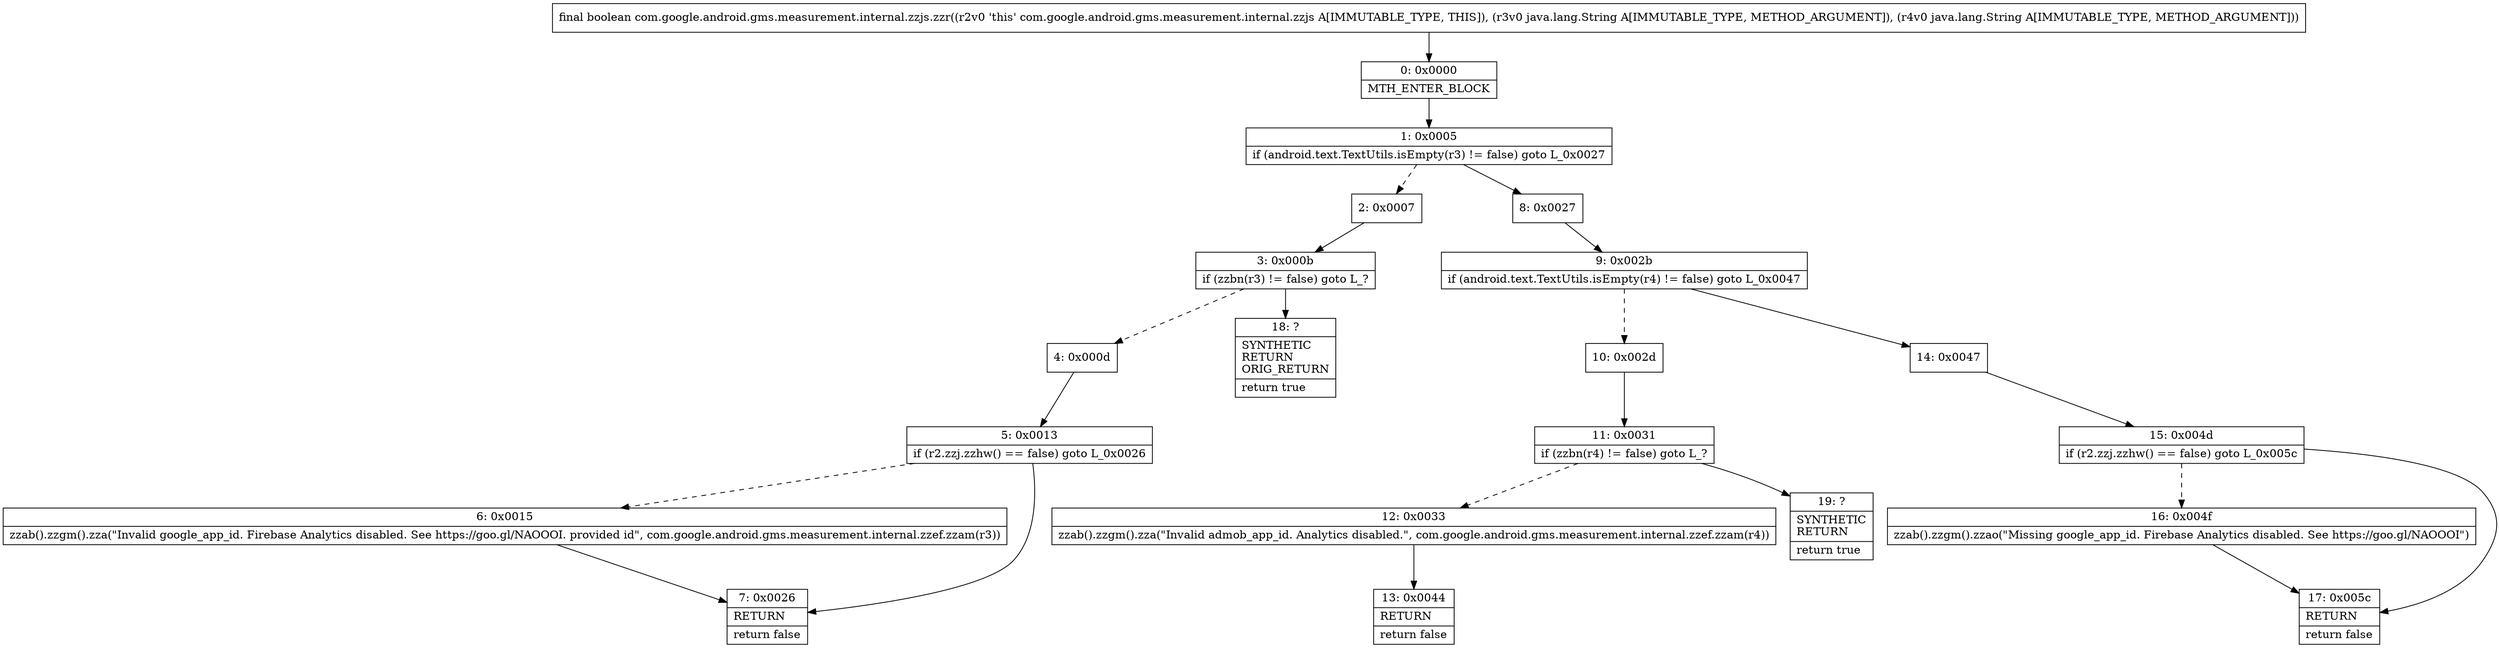 digraph "CFG forcom.google.android.gms.measurement.internal.zzjs.zzr(Ljava\/lang\/String;Ljava\/lang\/String;)Z" {
Node_0 [shape=record,label="{0\:\ 0x0000|MTH_ENTER_BLOCK\l}"];
Node_1 [shape=record,label="{1\:\ 0x0005|if (android.text.TextUtils.isEmpty(r3) != false) goto L_0x0027\l}"];
Node_2 [shape=record,label="{2\:\ 0x0007}"];
Node_3 [shape=record,label="{3\:\ 0x000b|if (zzbn(r3) != false) goto L_?\l}"];
Node_4 [shape=record,label="{4\:\ 0x000d}"];
Node_5 [shape=record,label="{5\:\ 0x0013|if (r2.zzj.zzhw() == false) goto L_0x0026\l}"];
Node_6 [shape=record,label="{6\:\ 0x0015|zzab().zzgm().zza(\"Invalid google_app_id. Firebase Analytics disabled. See https:\/\/goo.gl\/NAOOOI. provided id\", com.google.android.gms.measurement.internal.zzef.zzam(r3))\l}"];
Node_7 [shape=record,label="{7\:\ 0x0026|RETURN\l|return false\l}"];
Node_8 [shape=record,label="{8\:\ 0x0027}"];
Node_9 [shape=record,label="{9\:\ 0x002b|if (android.text.TextUtils.isEmpty(r4) != false) goto L_0x0047\l}"];
Node_10 [shape=record,label="{10\:\ 0x002d}"];
Node_11 [shape=record,label="{11\:\ 0x0031|if (zzbn(r4) != false) goto L_?\l}"];
Node_12 [shape=record,label="{12\:\ 0x0033|zzab().zzgm().zza(\"Invalid admob_app_id. Analytics disabled.\", com.google.android.gms.measurement.internal.zzef.zzam(r4))\l}"];
Node_13 [shape=record,label="{13\:\ 0x0044|RETURN\l|return false\l}"];
Node_14 [shape=record,label="{14\:\ 0x0047}"];
Node_15 [shape=record,label="{15\:\ 0x004d|if (r2.zzj.zzhw() == false) goto L_0x005c\l}"];
Node_16 [shape=record,label="{16\:\ 0x004f|zzab().zzgm().zzao(\"Missing google_app_id. Firebase Analytics disabled. See https:\/\/goo.gl\/NAOOOI\")\l}"];
Node_17 [shape=record,label="{17\:\ 0x005c|RETURN\l|return false\l}"];
Node_18 [shape=record,label="{18\:\ ?|SYNTHETIC\lRETURN\lORIG_RETURN\l|return true\l}"];
Node_19 [shape=record,label="{19\:\ ?|SYNTHETIC\lRETURN\l|return true\l}"];
MethodNode[shape=record,label="{final boolean com.google.android.gms.measurement.internal.zzjs.zzr((r2v0 'this' com.google.android.gms.measurement.internal.zzjs A[IMMUTABLE_TYPE, THIS]), (r3v0 java.lang.String A[IMMUTABLE_TYPE, METHOD_ARGUMENT]), (r4v0 java.lang.String A[IMMUTABLE_TYPE, METHOD_ARGUMENT])) }"];
MethodNode -> Node_0;
Node_0 -> Node_1;
Node_1 -> Node_2[style=dashed];
Node_1 -> Node_8;
Node_2 -> Node_3;
Node_3 -> Node_4[style=dashed];
Node_3 -> Node_18;
Node_4 -> Node_5;
Node_5 -> Node_6[style=dashed];
Node_5 -> Node_7;
Node_6 -> Node_7;
Node_8 -> Node_9;
Node_9 -> Node_10[style=dashed];
Node_9 -> Node_14;
Node_10 -> Node_11;
Node_11 -> Node_12[style=dashed];
Node_11 -> Node_19;
Node_12 -> Node_13;
Node_14 -> Node_15;
Node_15 -> Node_16[style=dashed];
Node_15 -> Node_17;
Node_16 -> Node_17;
}

